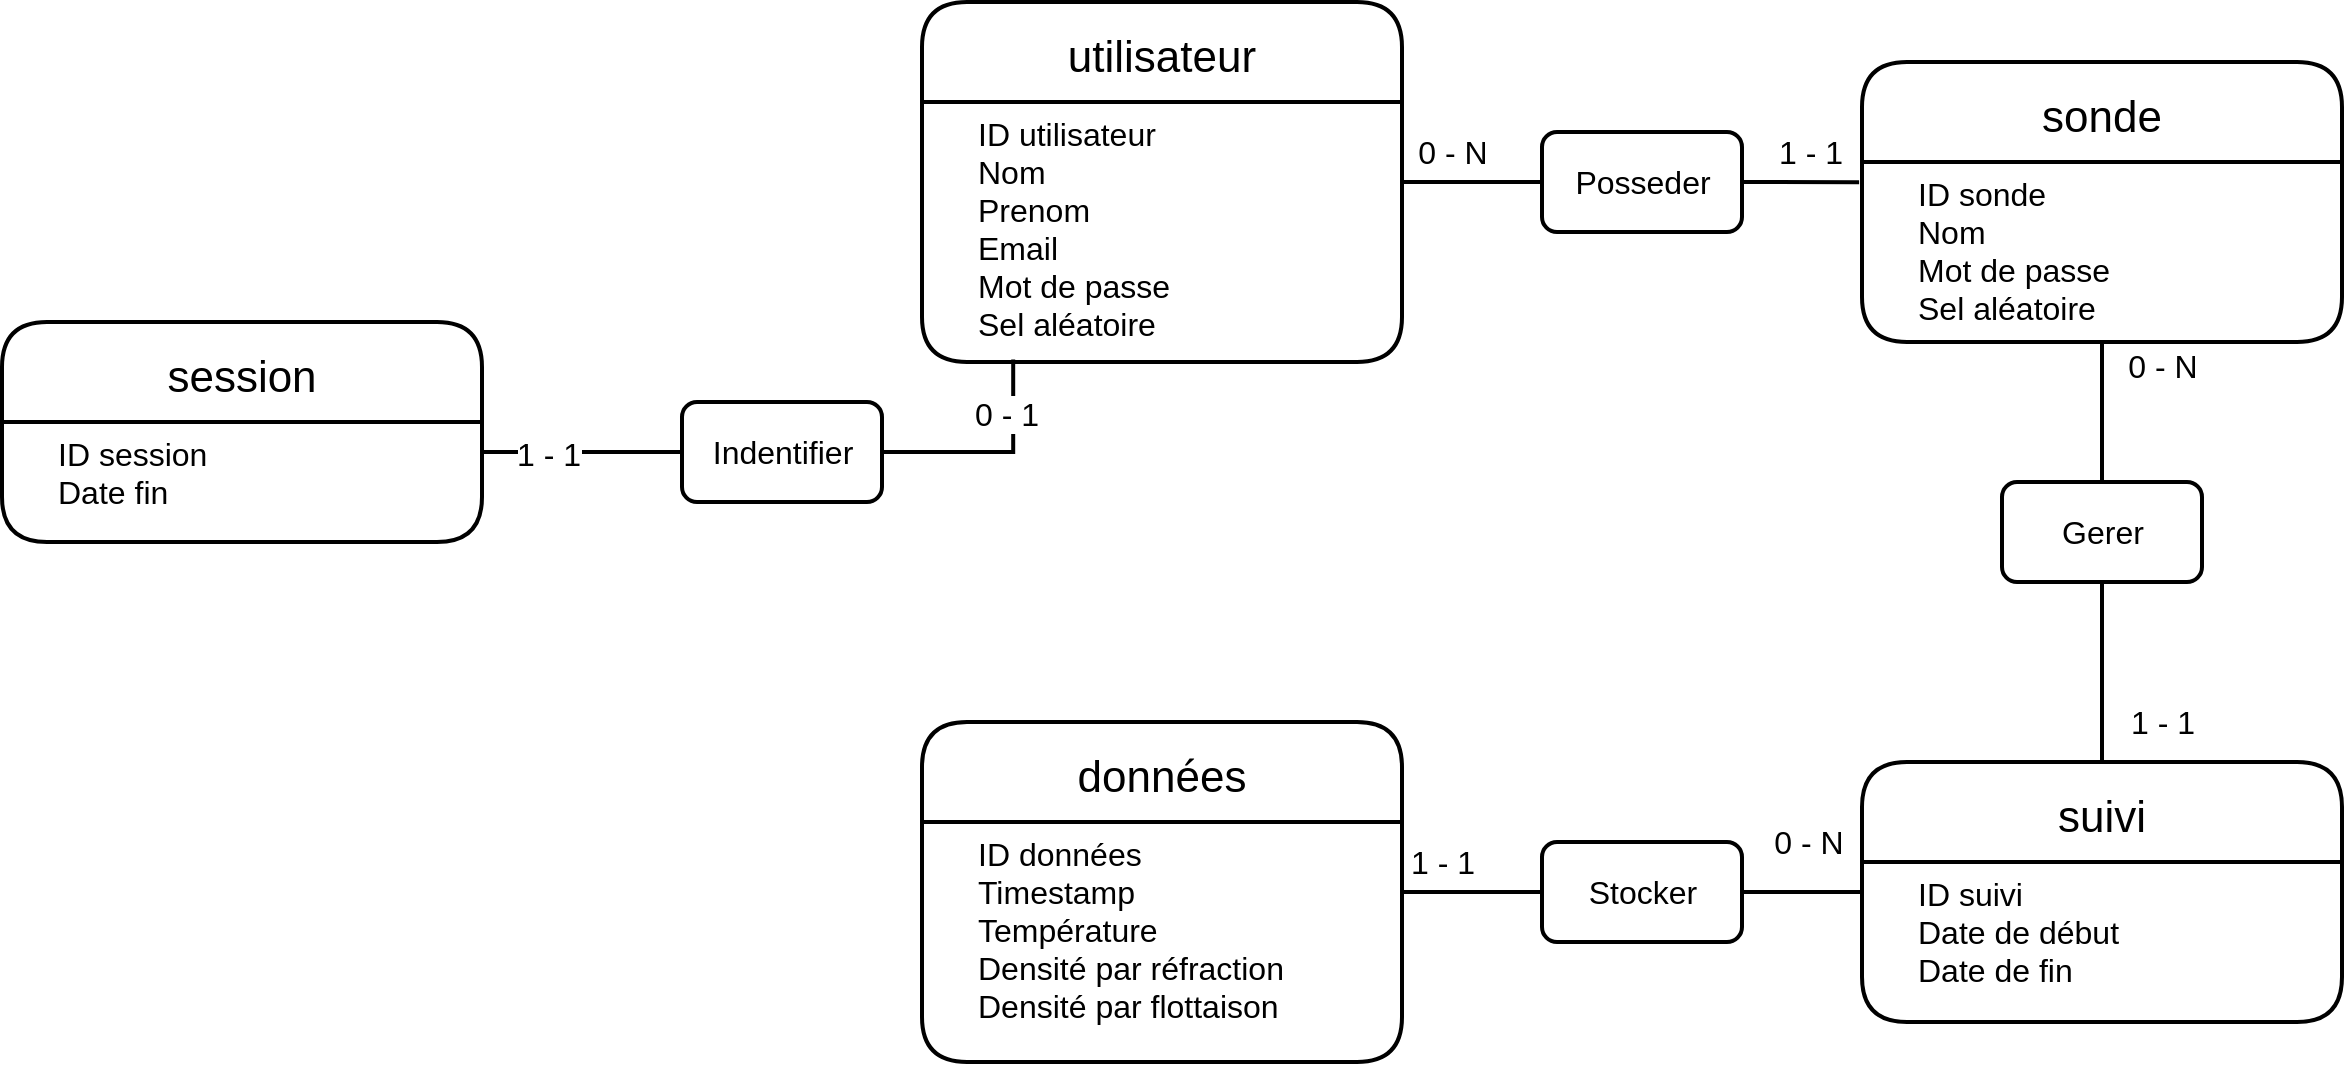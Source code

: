 <mxfile scale="1" border="20">
    <diagram id="Bc4uPh2QImSH27ILya1r" name="Page-1">
        <mxGraphModel dx="2319" dy="867" grid="1" gridSize="10" guides="1" tooltips="1" connect="1" arrows="0" fold="1" page="1" pageScale="1" pageWidth="827" pageHeight="1169" background="#ffffff" math="0" shadow="0">
            <root>
                <mxCell id="0"/>
                <mxCell id="1" parent="0"/>
                <mxCell id="28" style="edgeStyle=none;html=1;strokeWidth=2;fontSize=16;endArrow=none;endFill=0;" parent="1" source="5" target="13" edge="1">
                    <mxGeometry relative="1" as="geometry"/>
                </mxCell>
                <mxCell id="29" value="0 - N" style="edgeLabel;html=1;align=center;verticalAlign=middle;resizable=0;points=[];fontSize=16;" parent="28" vertex="1" connectable="0">
                    <mxGeometry x="-0.498" y="-2" relative="1" as="geometry">
                        <mxPoint x="7" y="-17" as="offset"/>
                    </mxGeometry>
                </mxCell>
                <mxCell id="5" value="utilisateur" style="swimlane;childLayout=stackLayout;horizontal=1;startSize=50;horizontalStack=0;rounded=1;fontSize=22;fontStyle=0;strokeWidth=2;resizeParent=0;resizeLast=1;shadow=0;dashed=0;align=center;" parent="1" vertex="1">
                    <mxGeometry x="-10" y="10" width="240" height="180" as="geometry"/>
                </mxCell>
                <mxCell id="6" value="ID utilisateur&#10;Nom&#10;Prenom&#10;Email&#10;Mot de passe&#10;Sel aléatoire" style="align=left;strokeColor=none;fillColor=none;spacingLeft=26;fontSize=16;verticalAlign=top;resizable=0;rotatable=0;part=1;rounded=1;" parent="5" vertex="1">
                    <mxGeometry y="50" width="240" height="130" as="geometry"/>
                </mxCell>
                <mxCell id="7" value="sonde" style="swimlane;childLayout=stackLayout;horizontal=1;startSize=50;horizontalStack=0;rounded=1;fontSize=22;fontStyle=0;strokeWidth=2;resizeParent=0;resizeLast=1;shadow=0;dashed=0;align=center;strokeColor=default;" parent="1" vertex="1">
                    <mxGeometry x="460" y="40" width="240" height="140" as="geometry"/>
                </mxCell>
                <mxCell id="8" value="ID sonde&#10;Nom&#10;Mot de passe&#10;Sel aléatoire " style="align=left;strokeColor=none;fillColor=none;spacingLeft=26;fontSize=16;verticalAlign=top;resizable=0;rotatable=0;part=1;rounded=1;" parent="7" vertex="1">
                    <mxGeometry y="50" width="240" height="90" as="geometry"/>
                </mxCell>
                <mxCell id="9" value="suivi" style="swimlane;childLayout=stackLayout;horizontal=1;startSize=50;horizontalStack=0;rounded=1;fontSize=22;fontStyle=0;strokeWidth=2;resizeParent=0;resizeLast=1;shadow=0;dashed=0;align=center;strokeColor=default;" parent="1" vertex="1">
                    <mxGeometry x="460" y="390" width="240" height="130" as="geometry"/>
                </mxCell>
                <mxCell id="10" value="ID suivi&#10;Date de début&#10;Date de fin" style="align=left;strokeColor=none;fillColor=none;spacingLeft=26;fontSize=16;verticalAlign=top;resizable=0;rotatable=0;part=1;rounded=1;" parent="9" vertex="1">
                    <mxGeometry y="50" width="240" height="80" as="geometry"/>
                </mxCell>
                <mxCell id="25" value="" style="edgeStyle=none;html=1;strokeWidth=2;fontSize=16;endArrow=none;endFill=0;" parent="1" source="11" target="15" edge="1">
                    <mxGeometry relative="1" as="geometry"/>
                </mxCell>
                <mxCell id="34" value="1 - 1" style="edgeLabel;html=1;align=center;verticalAlign=middle;resizable=0;points=[];fontSize=16;" parent="25" vertex="1" connectable="0">
                    <mxGeometry x="-0.44" y="2" relative="1" as="geometry">
                        <mxPoint y="-13" as="offset"/>
                    </mxGeometry>
                </mxCell>
                <mxCell id="11" value="données" style="swimlane;childLayout=stackLayout;horizontal=1;startSize=50;horizontalStack=0;rounded=1;fontSize=22;fontStyle=0;strokeWidth=2;resizeParent=0;resizeLast=1;shadow=0;dashed=0;align=center;strokeColor=default;" parent="1" vertex="1">
                    <mxGeometry x="-10" y="370" width="240" height="170" as="geometry"/>
                </mxCell>
                <mxCell id="12" value="ID données&#10;Timestamp&#10;Température&#10;Densité par réfraction&#10;Densité par flottaison" style="align=left;strokeColor=none;fillColor=none;spacingLeft=26;fontSize=16;verticalAlign=top;resizable=0;rotatable=0;part=1;rounded=1;" parent="11" vertex="1">
                    <mxGeometry y="50" width="240" height="120" as="geometry"/>
                </mxCell>
                <mxCell id="17" style="edgeStyle=none;html=1;exitX=1;exitY=0.5;exitDx=0;exitDy=0;entryX=-0.006;entryY=0.113;entryDx=0;entryDy=0;strokeWidth=2;fontSize=16;endArrow=none;endFill=0;entryPerimeter=0;" parent="1" source="13" target="8" edge="1">
                    <mxGeometry relative="1" as="geometry"/>
                </mxCell>
                <mxCell id="30" value="1 - 1" style="edgeLabel;html=1;align=center;verticalAlign=middle;resizable=0;points=[];fontSize=16;" parent="17" vertex="1" connectable="0">
                    <mxGeometry x="0.153" y="2" relative="1" as="geometry">
                        <mxPoint y="-13" as="offset"/>
                    </mxGeometry>
                </mxCell>
                <mxCell id="13" value="Posseder" style="html=1;dashed=0;whitespace=wrap;rounded=1;strokeColor=default;fontSize=16;strokeWidth=2;" parent="1" vertex="1">
                    <mxGeometry x="300" y="75" width="100" height="50" as="geometry"/>
                </mxCell>
                <mxCell id="19" style="edgeStyle=none;html=1;exitX=0.5;exitY=1;exitDx=0;exitDy=0;strokeWidth=2;fontSize=16;endArrow=none;endFill=0;" parent="1" source="14" target="9" edge="1">
                    <mxGeometry relative="1" as="geometry"/>
                </mxCell>
                <mxCell id="32" value="1 - 1" style="edgeLabel;html=1;align=center;verticalAlign=middle;resizable=0;points=[];fontSize=16;" parent="19" vertex="1" connectable="0">
                    <mxGeometry x="0.537" y="3" relative="1" as="geometry">
                        <mxPoint x="27" y="1" as="offset"/>
                    </mxGeometry>
                </mxCell>
                <mxCell id="14" value="Gerer" style="html=1;dashed=0;whitespace=wrap;rounded=1;strokeColor=default;fontSize=16;strokeWidth=2;" parent="1" vertex="1">
                    <mxGeometry x="530" y="250" width="100" height="50" as="geometry"/>
                </mxCell>
                <mxCell id="23" style="edgeStyle=none;html=1;exitX=1;exitY=0.5;exitDx=0;exitDy=0;entryX=0;entryY=0.5;entryDx=0;entryDy=0;strokeWidth=2;fontSize=16;endArrow=none;endFill=0;" parent="1" source="15" target="9" edge="1">
                    <mxGeometry relative="1" as="geometry"/>
                </mxCell>
                <mxCell id="33" value="0 - N" style="edgeLabel;html=1;align=center;verticalAlign=middle;resizable=0;points=[];fontSize=16;" parent="23" vertex="1" connectable="0">
                    <mxGeometry x="0.086" y="-1" relative="1" as="geometry">
                        <mxPoint y="-26" as="offset"/>
                    </mxGeometry>
                </mxCell>
                <mxCell id="15" value="Stocker" style="html=1;dashed=0;whitespace=wrap;rounded=1;strokeColor=default;fontSize=16;strokeWidth=2;" parent="1" vertex="1">
                    <mxGeometry x="300" y="430" width="100" height="50" as="geometry"/>
                </mxCell>
                <mxCell id="18" style="edgeStyle=none;html=1;exitX=0.5;exitY=1;exitDx=0;exitDy=0;entryX=0.5;entryY=0;entryDx=0;entryDy=0;strokeWidth=2;fontSize=16;endArrow=none;endFill=0;" parent="1" source="8" target="14" edge="1">
                    <mxGeometry relative="1" as="geometry"/>
                </mxCell>
                <mxCell id="31" value="0 - N" style="edgeLabel;html=1;align=center;verticalAlign=middle;resizable=0;points=[];fontSize=16;" parent="18" vertex="1" connectable="0">
                    <mxGeometry x="-0.457" y="-2" relative="1" as="geometry">
                        <mxPoint x="32" y="-7" as="offset"/>
                    </mxGeometry>
                </mxCell>
                <mxCell id="35" value="session" style="swimlane;childLayout=stackLayout;horizontal=1;startSize=50;horizontalStack=0;rounded=1;fontSize=22;fontStyle=0;strokeWidth=2;resizeParent=0;resizeLast=1;shadow=0;dashed=0;align=center;" parent="1" vertex="1">
                    <mxGeometry x="-470" y="170" width="240" height="110" as="geometry"/>
                </mxCell>
                <mxCell id="36" value="ID session&#10;Date fin" style="align=left;strokeColor=none;fillColor=none;spacingLeft=26;fontSize=16;verticalAlign=top;resizable=0;rotatable=0;part=1;rounded=1;" parent="35" vertex="1">
                    <mxGeometry y="50" width="240" height="60" as="geometry"/>
                </mxCell>
                <mxCell id="38" style="edgeStyle=orthogonalEdgeStyle;html=1;exitX=1;exitY=0.5;exitDx=0;exitDy=0;entryX=0.19;entryY=0.99;entryDx=0;entryDy=0;entryPerimeter=0;startArrow=none;startFill=0;endArrow=none;endFill=0;rounded=0;strokeWidth=2;" parent="1" source="37" target="6" edge="1">
                    <mxGeometry relative="1" as="geometry"/>
                </mxCell>
                <mxCell id="42" value="0 - 1" style="edgeLabel;html=1;align=center;verticalAlign=middle;resizable=0;points=[];fontSize=16;" parent="38" vertex="1" connectable="0">
                    <mxGeometry x="0.507" y="4" relative="1" as="geometry">
                        <mxPoint as="offset"/>
                    </mxGeometry>
                </mxCell>
                <mxCell id="39" style="edgeStyle=orthogonalEdgeStyle;rounded=0;html=1;exitX=0;exitY=0.5;exitDx=0;exitDy=0;entryX=1;entryY=0.25;entryDx=0;entryDy=0;strokeWidth=2;startArrow=none;startFill=0;endArrow=none;endFill=0;" parent="1" source="37" target="36" edge="1">
                    <mxGeometry relative="1" as="geometry"/>
                </mxCell>
                <mxCell id="41" value="1 - 1" style="edgeLabel;html=1;align=center;verticalAlign=middle;resizable=0;points=[];fontSize=16;" parent="39" vertex="1" connectable="0">
                    <mxGeometry x="0.347" y="1" relative="1" as="geometry">
                        <mxPoint as="offset"/>
                    </mxGeometry>
                </mxCell>
                <mxCell id="37" value="Indentifier" style="html=1;dashed=0;whitespace=wrap;rounded=1;strokeColor=default;fontSize=16;strokeWidth=2;" parent="1" vertex="1">
                    <mxGeometry x="-130" y="210" width="100" height="50" as="geometry"/>
                </mxCell>
            </root>
        </mxGraphModel>
    </diagram>
</mxfile>